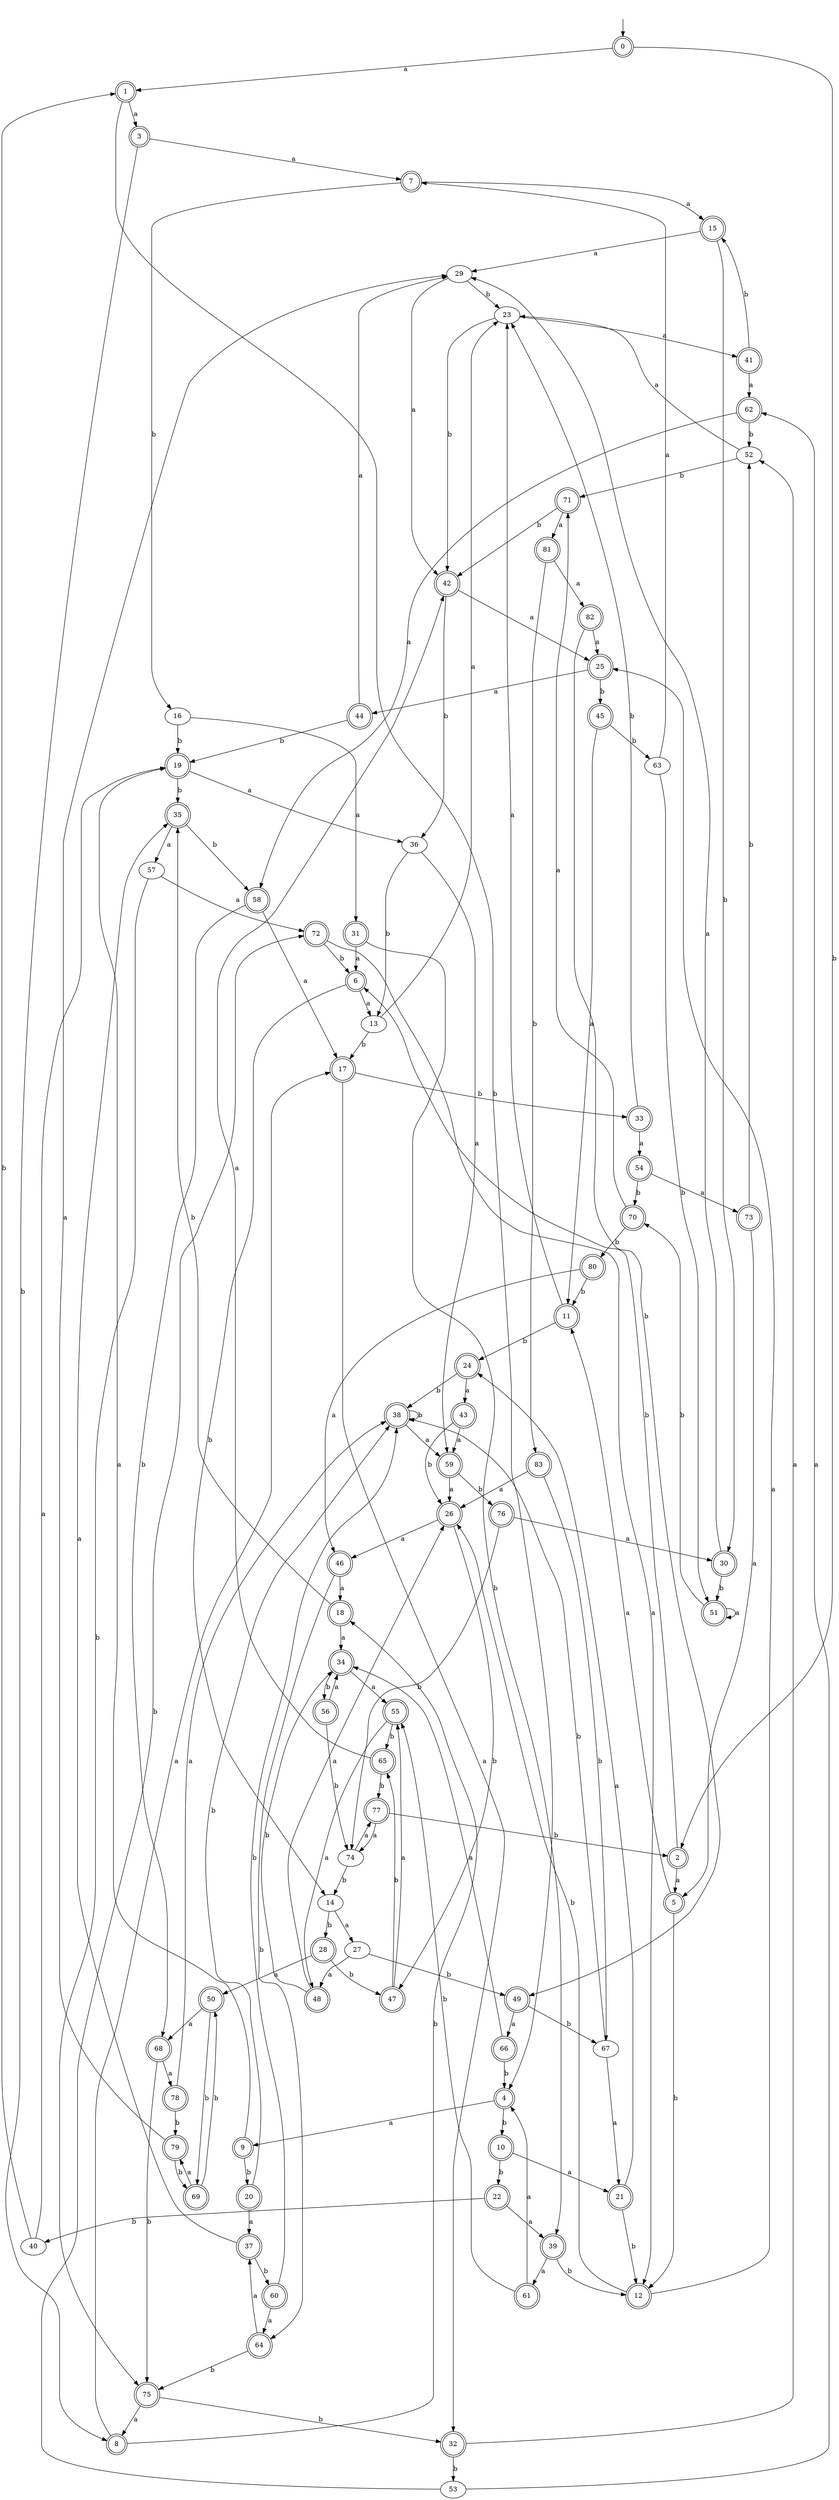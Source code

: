 digraph RandomDFA {
  __start0 [label="", shape=none];
  __start0 -> 0 [label=""];
  0 [shape=circle] [shape=doublecircle]
  0 -> 1 [label="a"]
  0 -> 2 [label="b"]
  1 [shape=doublecircle]
  1 -> 3 [label="a"]
  1 -> 4 [label="b"]
  2 [shape=doublecircle]
  2 -> 5 [label="a"]
  2 -> 6 [label="b"]
  3 [shape=doublecircle]
  3 -> 7 [label="a"]
  3 -> 8 [label="b"]
  4 [shape=doublecircle]
  4 -> 9 [label="a"]
  4 -> 10 [label="b"]
  5 [shape=doublecircle]
  5 -> 11 [label="a"]
  5 -> 12 [label="b"]
  6 [shape=doublecircle]
  6 -> 13 [label="a"]
  6 -> 14 [label="b"]
  7 [shape=doublecircle]
  7 -> 15 [label="a"]
  7 -> 16 [label="b"]
  8 [shape=doublecircle]
  8 -> 17 [label="a"]
  8 -> 18 [label="b"]
  9 [shape=doublecircle]
  9 -> 19 [label="a"]
  9 -> 20 [label="b"]
  10 [shape=doublecircle]
  10 -> 21 [label="a"]
  10 -> 22 [label="b"]
  11 [shape=doublecircle]
  11 -> 23 [label="a"]
  11 -> 24 [label="b"]
  12 [shape=doublecircle]
  12 -> 25 [label="a"]
  12 -> 26 [label="b"]
  13
  13 -> 23 [label="a"]
  13 -> 17 [label="b"]
  14
  14 -> 27 [label="a"]
  14 -> 28 [label="b"]
  15 [shape=doublecircle]
  15 -> 29 [label="a"]
  15 -> 30 [label="b"]
  16
  16 -> 31 [label="a"]
  16 -> 19 [label="b"]
  17 [shape=doublecircle]
  17 -> 32 [label="a"]
  17 -> 33 [label="b"]
  18 [shape=doublecircle]
  18 -> 34 [label="a"]
  18 -> 35 [label="b"]
  19 [shape=doublecircle]
  19 -> 36 [label="a"]
  19 -> 35 [label="b"]
  20 [shape=doublecircle]
  20 -> 37 [label="a"]
  20 -> 38 [label="b"]
  21 [shape=doublecircle]
  21 -> 24 [label="a"]
  21 -> 12 [label="b"]
  22 [shape=doublecircle]
  22 -> 39 [label="a"]
  22 -> 40 [label="b"]
  23
  23 -> 41 [label="a"]
  23 -> 42 [label="b"]
  24 [shape=doublecircle]
  24 -> 43 [label="a"]
  24 -> 38 [label="b"]
  25 [shape=doublecircle]
  25 -> 44 [label="a"]
  25 -> 45 [label="b"]
  26 [shape=doublecircle]
  26 -> 46 [label="a"]
  26 -> 47 [label="b"]
  27
  27 -> 48 [label="a"]
  27 -> 49 [label="b"]
  28 [shape=doublecircle]
  28 -> 50 [label="a"]
  28 -> 47 [label="b"]
  29
  29 -> 42 [label="a"]
  29 -> 23 [label="b"]
  30 [shape=doublecircle]
  30 -> 29 [label="a"]
  30 -> 51 [label="b"]
  31 [shape=doublecircle]
  31 -> 6 [label="a"]
  31 -> 39 [label="b"]
  32 [shape=doublecircle]
  32 -> 52 [label="a"]
  32 -> 53 [label="b"]
  33 [shape=doublecircle]
  33 -> 54 [label="a"]
  33 -> 23 [label="b"]
  34 [shape=doublecircle]
  34 -> 55 [label="a"]
  34 -> 56 [label="b"]
  35 [shape=doublecircle]
  35 -> 57 [label="a"]
  35 -> 58 [label="b"]
  36
  36 -> 59 [label="a"]
  36 -> 13 [label="b"]
  37 [shape=doublecircle]
  37 -> 35 [label="a"]
  37 -> 60 [label="b"]
  38 [shape=doublecircle]
  38 -> 59 [label="a"]
  38 -> 38 [label="b"]
  39 [shape=doublecircle]
  39 -> 61 [label="a"]
  39 -> 12 [label="b"]
  40
  40 -> 19 [label="a"]
  40 -> 1 [label="b"]
  41 [shape=doublecircle]
  41 -> 62 [label="a"]
  41 -> 15 [label="b"]
  42 [shape=doublecircle]
  42 -> 25 [label="a"]
  42 -> 36 [label="b"]
  43 [shape=doublecircle]
  43 -> 59 [label="a"]
  43 -> 26 [label="b"]
  44 [shape=doublecircle]
  44 -> 29 [label="a"]
  44 -> 19 [label="b"]
  45 [shape=doublecircle]
  45 -> 11 [label="a"]
  45 -> 63 [label="b"]
  46 [shape=doublecircle]
  46 -> 18 [label="a"]
  46 -> 64 [label="b"]
  47 [shape=doublecircle]
  47 -> 55 [label="a"]
  47 -> 65 [label="b"]
  48 [shape=doublecircle]
  48 -> 26 [label="a"]
  48 -> 34 [label="b"]
  49 [shape=doublecircle]
  49 -> 66 [label="a"]
  49 -> 67 [label="b"]
  50 [shape=doublecircle]
  50 -> 68 [label="a"]
  50 -> 69 [label="b"]
  51 [shape=doublecircle]
  51 -> 51 [label="a"]
  51 -> 70 [label="b"]
  52
  52 -> 23 [label="a"]
  52 -> 71 [label="b"]
  53
  53 -> 62 [label="a"]
  53 -> 72 [label="b"]
  54 [shape=doublecircle]
  54 -> 73 [label="a"]
  54 -> 70 [label="b"]
  55 [shape=doublecircle]
  55 -> 48 [label="a"]
  55 -> 65 [label="b"]
  56 [shape=doublecircle]
  56 -> 34 [label="a"]
  56 -> 74 [label="b"]
  57
  57 -> 72 [label="a"]
  57 -> 75 [label="b"]
  58 [shape=doublecircle]
  58 -> 17 [label="a"]
  58 -> 68 [label="b"]
  59 [shape=doublecircle]
  59 -> 26 [label="a"]
  59 -> 76 [label="b"]
  60 [shape=doublecircle]
  60 -> 64 [label="a"]
  60 -> 38 [label="b"]
  61 [shape=doublecircle]
  61 -> 4 [label="a"]
  61 -> 55 [label="b"]
  62 [shape=doublecircle]
  62 -> 58 [label="a"]
  62 -> 52 [label="b"]
  63
  63 -> 7 [label="a"]
  63 -> 51 [label="b"]
  64 [shape=doublecircle]
  64 -> 37 [label="a"]
  64 -> 75 [label="b"]
  65 [shape=doublecircle]
  65 -> 42 [label="a"]
  65 -> 77 [label="b"]
  66 [shape=doublecircle]
  66 -> 34 [label="a"]
  66 -> 4 [label="b"]
  67
  67 -> 21 [label="a"]
  67 -> 38 [label="b"]
  68 [shape=doublecircle]
  68 -> 78 [label="a"]
  68 -> 75 [label="b"]
  69 [shape=doublecircle]
  69 -> 79 [label="a"]
  69 -> 50 [label="b"]
  70 [shape=doublecircle]
  70 -> 71 [label="a"]
  70 -> 80 [label="b"]
  71 [shape=doublecircle]
  71 -> 81 [label="a"]
  71 -> 42 [label="b"]
  72 [shape=doublecircle]
  72 -> 12 [label="a"]
  72 -> 6 [label="b"]
  73 [shape=doublecircle]
  73 -> 5 [label="a"]
  73 -> 52 [label="b"]
  74
  74 -> 77 [label="a"]
  74 -> 14 [label="b"]
  75 [shape=doublecircle]
  75 -> 8 [label="a"]
  75 -> 32 [label="b"]
  76 [shape=doublecircle]
  76 -> 30 [label="a"]
  76 -> 74 [label="b"]
  77 [shape=doublecircle]
  77 -> 74 [label="a"]
  77 -> 2 [label="b"]
  78 [shape=doublecircle]
  78 -> 38 [label="a"]
  78 -> 79 [label="b"]
  79 [shape=doublecircle]
  79 -> 29 [label="a"]
  79 -> 69 [label="b"]
  80 [shape=doublecircle]
  80 -> 46 [label="a"]
  80 -> 11 [label="b"]
  81 [shape=doublecircle]
  81 -> 82 [label="a"]
  81 -> 83 [label="b"]
  82 [shape=doublecircle]
  82 -> 25 [label="a"]
  82 -> 49 [label="b"]
  83 [shape=doublecircle]
  83 -> 26 [label="a"]
  83 -> 67 [label="b"]
}
